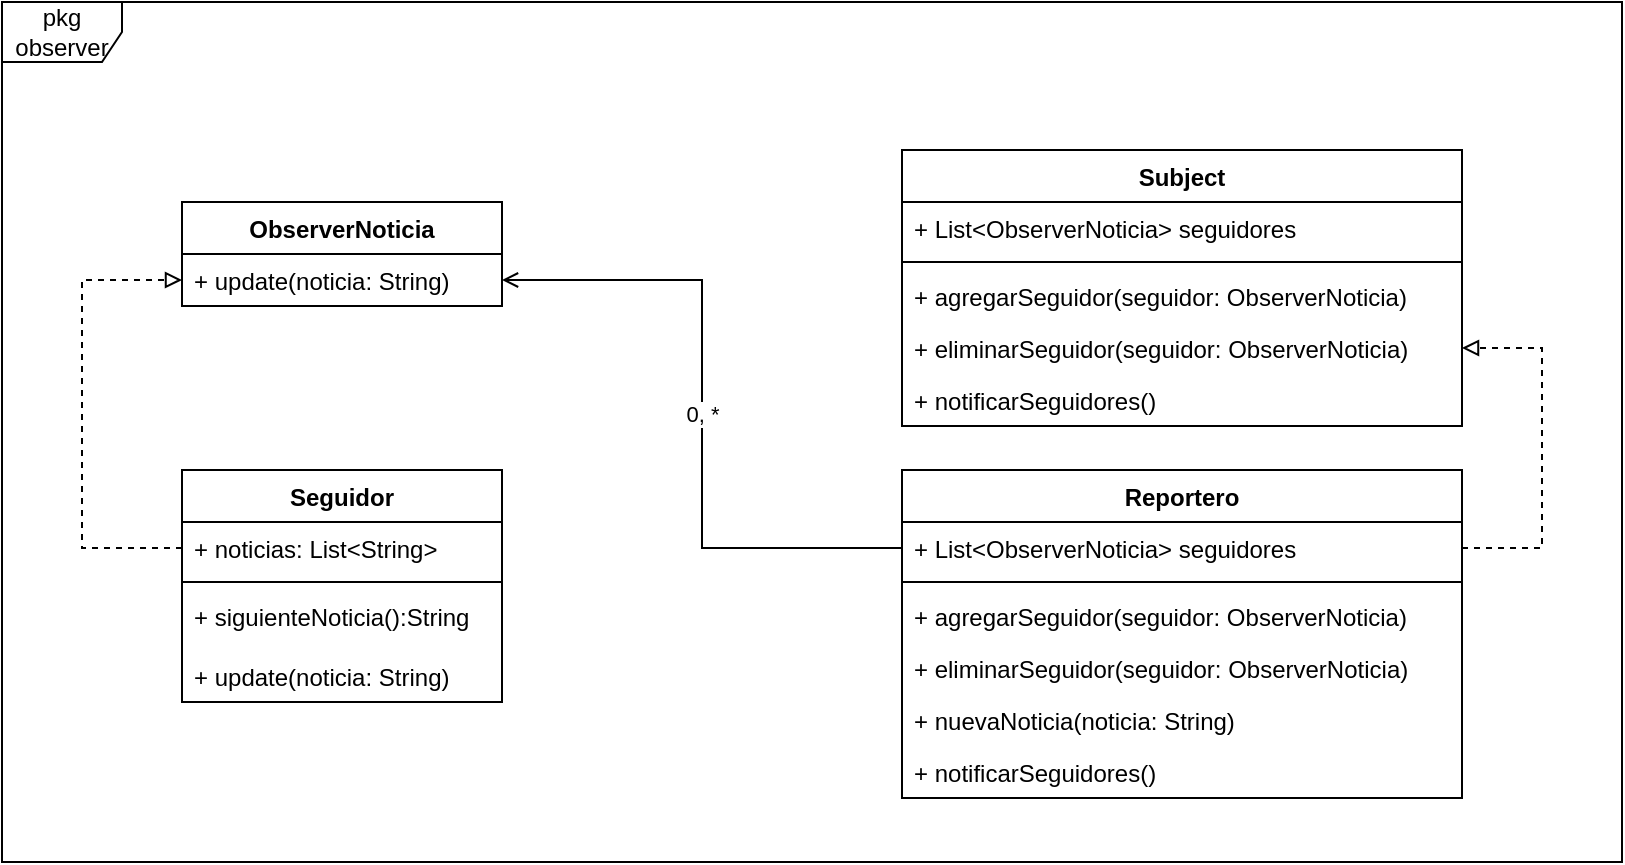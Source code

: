 <mxfile version="13.1.9" type="device"><diagram name="Page-1" id="c4acf3e9-155e-7222-9cf6-157b1a14988f"><mxGraphModel dx="1021" dy="484" grid="1" gridSize="10" guides="1" tooltips="1" connect="1" arrows="1" fold="1" page="1" pageScale="1" pageWidth="850" pageHeight="1100" background="#ffffff" math="0" shadow="0"><root><mxCell id="0"/><mxCell id="1" parent="0"/><mxCell id="jCrK4QlcLCNQ-LyJK-fV-31" value="pkg observer" style="shape=umlFrame;whiteSpace=wrap;html=1;" vertex="1" parent="1"><mxGeometry x="20" y="60" width="810" height="430" as="geometry"/></mxCell><mxCell id="jCrK4QlcLCNQ-LyJK-fV-52" style="edgeStyle=orthogonalEdgeStyle;rounded=0;orthogonalLoop=1;jettySize=auto;html=1;exitX=0;exitY=0.5;exitDx=0;exitDy=0;entryX=0;entryY=0.5;entryDx=0;entryDy=0;dashed=1;startArrow=none;startFill=0;endArrow=block;endFill=0;" edge="1" parent="1" source="jCrK4QlcLCNQ-LyJK-fV-33" target="jCrK4QlcLCNQ-LyJK-fV-43"><mxGeometry relative="1" as="geometry"><Array as="points"><mxPoint x="60" y="333"/><mxPoint x="60" y="199"/></Array></mxGeometry></mxCell><mxCell id="jCrK4QlcLCNQ-LyJK-fV-50" value="0, *" style="edgeStyle=orthogonalEdgeStyle;rounded=0;orthogonalLoop=1;jettySize=auto;html=1;exitX=0;exitY=0.5;exitDx=0;exitDy=0;entryX=1;entryY=0.5;entryDx=0;entryDy=0;startArrow=none;startFill=0;endArrow=open;endFill=0;" edge="1" parent="1" source="jCrK4QlcLCNQ-LyJK-fV-37" target="jCrK4QlcLCNQ-LyJK-fV-43"><mxGeometry relative="1" as="geometry"/></mxCell><mxCell id="jCrK4QlcLCNQ-LyJK-fV-59" style="edgeStyle=orthogonalEdgeStyle;rounded=0;orthogonalLoop=1;jettySize=auto;html=1;exitX=1;exitY=0.5;exitDx=0;exitDy=0;entryX=1;entryY=0.5;entryDx=0;entryDy=0;dashed=1;startArrow=none;startFill=0;endArrow=block;endFill=0;" edge="1" parent="1" source="jCrK4QlcLCNQ-LyJK-fV-37" target="jCrK4QlcLCNQ-LyJK-fV-56"><mxGeometry relative="1" as="geometry"><Array as="points"><mxPoint x="790" y="333"/><mxPoint x="790" y="233"/></Array></mxGeometry></mxCell><mxCell id="jCrK4QlcLCNQ-LyJK-fV-55" value="Subject" style="swimlane;fontStyle=1;align=center;verticalAlign=top;childLayout=stackLayout;horizontal=1;startSize=26;horizontalStack=0;resizeParent=1;resizeParentMax=0;resizeLast=0;collapsible=1;marginBottom=0;" vertex="1" parent="1"><mxGeometry x="470" y="134" width="280" height="138" as="geometry"/></mxCell><mxCell id="jCrK4QlcLCNQ-LyJK-fV-60" value="+ List&lt;ObserverNoticia&gt; seguidores" style="text;strokeColor=none;fillColor=none;align=left;verticalAlign=top;spacingLeft=4;spacingRight=4;overflow=hidden;rotatable=0;points=[[0,0.5],[1,0.5]];portConstraint=eastwest;" vertex="1" parent="jCrK4QlcLCNQ-LyJK-fV-55"><mxGeometry y="26" width="280" height="26" as="geometry"/></mxCell><mxCell id="jCrK4QlcLCNQ-LyJK-fV-61" value="" style="line;strokeWidth=1;fillColor=none;align=left;verticalAlign=middle;spacingTop=-1;spacingLeft=3;spacingRight=3;rotatable=0;labelPosition=right;points=[];portConstraint=eastwest;" vertex="1" parent="jCrK4QlcLCNQ-LyJK-fV-55"><mxGeometry y="52" width="280" height="8" as="geometry"/></mxCell><mxCell id="jCrK4QlcLCNQ-LyJK-fV-57" value="+ agregarSeguidor(seguidor: ObserverNoticia)" style="text;strokeColor=none;fillColor=none;align=left;verticalAlign=top;spacingLeft=4;spacingRight=4;overflow=hidden;rotatable=0;points=[[0,0.5],[1,0.5]];portConstraint=eastwest;" vertex="1" parent="jCrK4QlcLCNQ-LyJK-fV-55"><mxGeometry y="60" width="280" height="26" as="geometry"/></mxCell><mxCell id="jCrK4QlcLCNQ-LyJK-fV-56" value="+ eliminarSeguidor(seguidor: ObserverNoticia)" style="text;strokeColor=none;fillColor=none;align=left;verticalAlign=top;spacingLeft=4;spacingRight=4;overflow=hidden;rotatable=0;points=[[0,0.5],[1,0.5]];portConstraint=eastwest;" vertex="1" parent="jCrK4QlcLCNQ-LyJK-fV-55"><mxGeometry y="86" width="280" height="26" as="geometry"/></mxCell><mxCell id="jCrK4QlcLCNQ-LyJK-fV-58" value="+ notificarSeguidores()" style="text;strokeColor=none;fillColor=none;align=left;verticalAlign=top;spacingLeft=4;spacingRight=4;overflow=hidden;rotatable=0;points=[[0,0.5],[1,0.5]];portConstraint=eastwest;" vertex="1" parent="jCrK4QlcLCNQ-LyJK-fV-55"><mxGeometry y="112" width="280" height="26" as="geometry"/></mxCell><mxCell id="jCrK4QlcLCNQ-LyJK-fV-36" value="Reportero" style="swimlane;fontStyle=1;align=center;verticalAlign=top;childLayout=stackLayout;horizontal=1;startSize=26;horizontalStack=0;resizeParent=1;resizeParentMax=0;resizeLast=0;collapsible=1;marginBottom=0;" vertex="1" parent="1"><mxGeometry x="470" y="294" width="280" height="164" as="geometry"/></mxCell><mxCell id="jCrK4QlcLCNQ-LyJK-fV-37" value="+ List&lt;ObserverNoticia&gt; seguidores" style="text;strokeColor=none;fillColor=none;align=left;verticalAlign=top;spacingLeft=4;spacingRight=4;overflow=hidden;rotatable=0;points=[[0,0.5],[1,0.5]];portConstraint=eastwest;" vertex="1" parent="jCrK4QlcLCNQ-LyJK-fV-36"><mxGeometry y="26" width="280" height="26" as="geometry"/></mxCell><mxCell id="jCrK4QlcLCNQ-LyJK-fV-38" value="" style="line;strokeWidth=1;fillColor=none;align=left;verticalAlign=middle;spacingTop=-1;spacingLeft=3;spacingRight=3;rotatable=0;labelPosition=right;points=[];portConstraint=eastwest;" vertex="1" parent="jCrK4QlcLCNQ-LyJK-fV-36"><mxGeometry y="52" width="280" height="8" as="geometry"/></mxCell><mxCell id="jCrK4QlcLCNQ-LyJK-fV-39" value="+ agregarSeguidor(seguidor: ObserverNoticia)" style="text;strokeColor=none;fillColor=none;align=left;verticalAlign=top;spacingLeft=4;spacingRight=4;overflow=hidden;rotatable=0;points=[[0,0.5],[1,0.5]];portConstraint=eastwest;" vertex="1" parent="jCrK4QlcLCNQ-LyJK-fV-36"><mxGeometry y="60" width="280" height="26" as="geometry"/></mxCell><mxCell id="jCrK4QlcLCNQ-LyJK-fV-47" value="+ eliminarSeguidor(seguidor: ObserverNoticia)" style="text;strokeColor=none;fillColor=none;align=left;verticalAlign=top;spacingLeft=4;spacingRight=4;overflow=hidden;rotatable=0;points=[[0,0.5],[1,0.5]];portConstraint=eastwest;" vertex="1" parent="jCrK4QlcLCNQ-LyJK-fV-36"><mxGeometry y="86" width="280" height="26" as="geometry"/></mxCell><mxCell id="jCrK4QlcLCNQ-LyJK-fV-49" value="+ nuevaNoticia(noticia: String)" style="text;strokeColor=none;fillColor=none;align=left;verticalAlign=top;spacingLeft=4;spacingRight=4;overflow=hidden;rotatable=0;points=[[0,0.5],[1,0.5]];portConstraint=eastwest;" vertex="1" parent="jCrK4QlcLCNQ-LyJK-fV-36"><mxGeometry y="112" width="280" height="26" as="geometry"/></mxCell><mxCell id="jCrK4QlcLCNQ-LyJK-fV-48" value="+ notificarSeguidores()" style="text;strokeColor=none;fillColor=none;align=left;verticalAlign=top;spacingLeft=4;spacingRight=4;overflow=hidden;rotatable=0;points=[[0,0.5],[1,0.5]];portConstraint=eastwest;" vertex="1" parent="jCrK4QlcLCNQ-LyJK-fV-36"><mxGeometry y="138" width="280" height="26" as="geometry"/></mxCell><mxCell id="jCrK4QlcLCNQ-LyJK-fV-40" value="ObserverNoticia" style="swimlane;fontStyle=1;align=center;verticalAlign=top;childLayout=stackLayout;horizontal=1;startSize=26;horizontalStack=0;resizeParent=1;resizeParentMax=0;resizeLast=0;collapsible=1;marginBottom=0;" vertex="1" parent="1"><mxGeometry x="110" y="160" width="160" height="52" as="geometry"/></mxCell><mxCell id="jCrK4QlcLCNQ-LyJK-fV-43" value="+ update(noticia: String)" style="text;strokeColor=none;fillColor=none;align=left;verticalAlign=top;spacingLeft=4;spacingRight=4;overflow=hidden;rotatable=0;points=[[0,0.5],[1,0.5]];portConstraint=eastwest;" vertex="1" parent="jCrK4QlcLCNQ-LyJK-fV-40"><mxGeometry y="26" width="160" height="26" as="geometry"/></mxCell><mxCell id="jCrK4QlcLCNQ-LyJK-fV-32" value="Seguidor" style="swimlane;fontStyle=1;align=center;verticalAlign=top;childLayout=stackLayout;horizontal=1;startSize=26;horizontalStack=0;resizeParent=1;resizeParentMax=0;resizeLast=0;collapsible=1;marginBottom=0;" vertex="1" parent="1"><mxGeometry x="110" y="294" width="160" height="116" as="geometry"/></mxCell><mxCell id="jCrK4QlcLCNQ-LyJK-fV-33" value="+ noticias: List&lt;String&gt;" style="text;strokeColor=none;fillColor=none;align=left;verticalAlign=top;spacingLeft=4;spacingRight=4;overflow=hidden;rotatable=0;points=[[0,0.5],[1,0.5]];portConstraint=eastwest;" vertex="1" parent="jCrK4QlcLCNQ-LyJK-fV-32"><mxGeometry y="26" width="160" height="26" as="geometry"/></mxCell><mxCell id="jCrK4QlcLCNQ-LyJK-fV-34" value="" style="line;strokeWidth=1;fillColor=none;align=left;verticalAlign=middle;spacingTop=-1;spacingLeft=3;spacingRight=3;rotatable=0;labelPosition=right;points=[];portConstraint=eastwest;" vertex="1" parent="jCrK4QlcLCNQ-LyJK-fV-32"><mxGeometry y="52" width="160" height="8" as="geometry"/></mxCell><mxCell id="jCrK4QlcLCNQ-LyJK-fV-46" value="+ siguienteNoticia():String" style="text;strokeColor=none;fillColor=none;align=left;verticalAlign=top;spacingLeft=4;spacingRight=4;overflow=hidden;rotatable=0;points=[[0,0.5],[1,0.5]];portConstraint=eastwest;" vertex="1" parent="jCrK4QlcLCNQ-LyJK-fV-32"><mxGeometry y="60" width="160" height="30" as="geometry"/></mxCell><mxCell id="jCrK4QlcLCNQ-LyJK-fV-35" value="+ update(noticia: String)" style="text;strokeColor=none;fillColor=none;align=left;verticalAlign=top;spacingLeft=4;spacingRight=4;overflow=hidden;rotatable=0;points=[[0,0.5],[1,0.5]];portConstraint=eastwest;" vertex="1" parent="jCrK4QlcLCNQ-LyJK-fV-32"><mxGeometry y="90" width="160" height="26" as="geometry"/></mxCell></root></mxGraphModel></diagram></mxfile>